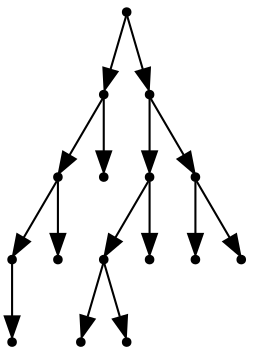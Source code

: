digraph {
  15 [shape=point];
  5 [shape=point];
  3 [shape=point];
  1 [shape=point];
  0 [shape=point];
  2 [shape=point];
  4 [shape=point];
  14 [shape=point];
  10 [shape=point];
  8 [shape=point];
  6 [shape=point];
  7 [shape=point];
  9 [shape=point];
  13 [shape=point];
  11 [shape=point];
  12 [shape=point];
15 -> 5;
5 -> 3;
3 -> 1;
1 -> 0;
3 -> 2;
5 -> 4;
15 -> 14;
14 -> 10;
10 -> 8;
8 -> 6;
8 -> 7;
10 -> 9;
14 -> 13;
13 -> 11;
13 -> 12;
}
